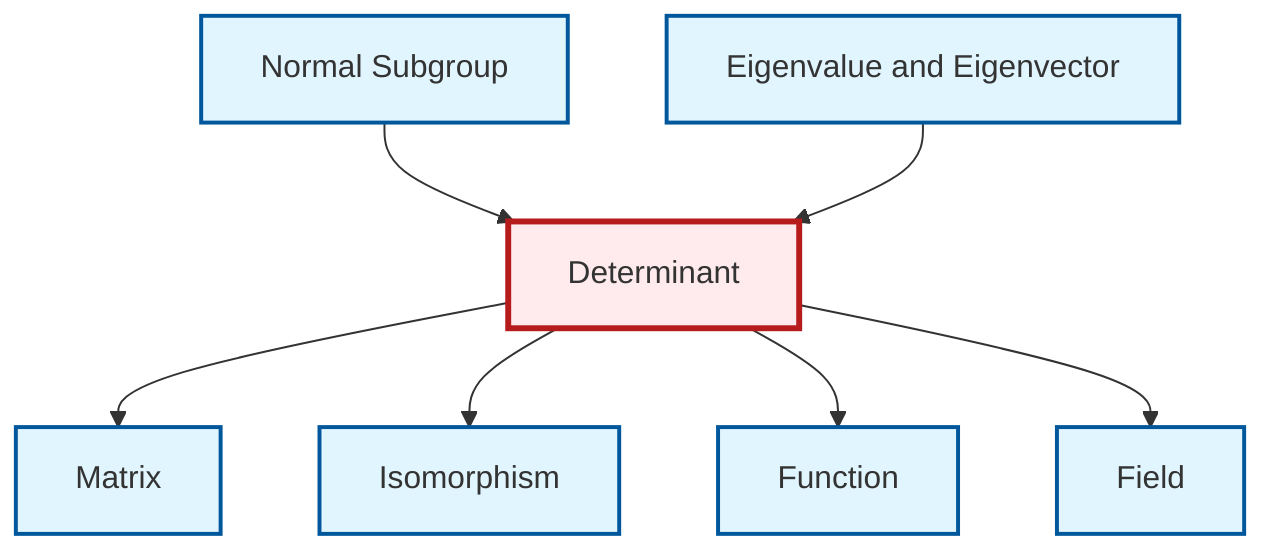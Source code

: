 graph TD
    classDef definition fill:#e1f5fe,stroke:#01579b,stroke-width:2px
    classDef theorem fill:#f3e5f5,stroke:#4a148c,stroke-width:2px
    classDef axiom fill:#fff3e0,stroke:#e65100,stroke-width:2px
    classDef example fill:#e8f5e9,stroke:#1b5e20,stroke-width:2px
    classDef current fill:#ffebee,stroke:#b71c1c,stroke-width:3px
    def-normal-subgroup["Normal Subgroup"]:::definition
    def-field["Field"]:::definition
    def-function["Function"]:::definition
    def-eigenvalue-eigenvector["Eigenvalue and Eigenvector"]:::definition
    def-isomorphism["Isomorphism"]:::definition
    def-determinant["Determinant"]:::definition
    def-matrix["Matrix"]:::definition
    def-determinant --> def-matrix
    def-determinant --> def-isomorphism
    def-normal-subgroup --> def-determinant
    def-determinant --> def-function
    def-determinant --> def-field
    def-eigenvalue-eigenvector --> def-determinant
    class def-determinant current